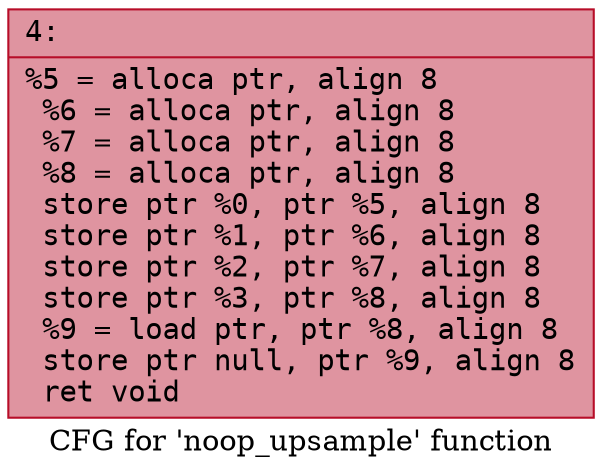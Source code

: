 digraph "CFG for 'noop_upsample' function" {
	label="CFG for 'noop_upsample' function";

	Node0x6000002dd540 [shape=record,color="#b70d28ff", style=filled, fillcolor="#b70d2870" fontname="Courier",label="{4:\l|  %5 = alloca ptr, align 8\l  %6 = alloca ptr, align 8\l  %7 = alloca ptr, align 8\l  %8 = alloca ptr, align 8\l  store ptr %0, ptr %5, align 8\l  store ptr %1, ptr %6, align 8\l  store ptr %2, ptr %7, align 8\l  store ptr %3, ptr %8, align 8\l  %9 = load ptr, ptr %8, align 8\l  store ptr null, ptr %9, align 8\l  ret void\l}"];
}
